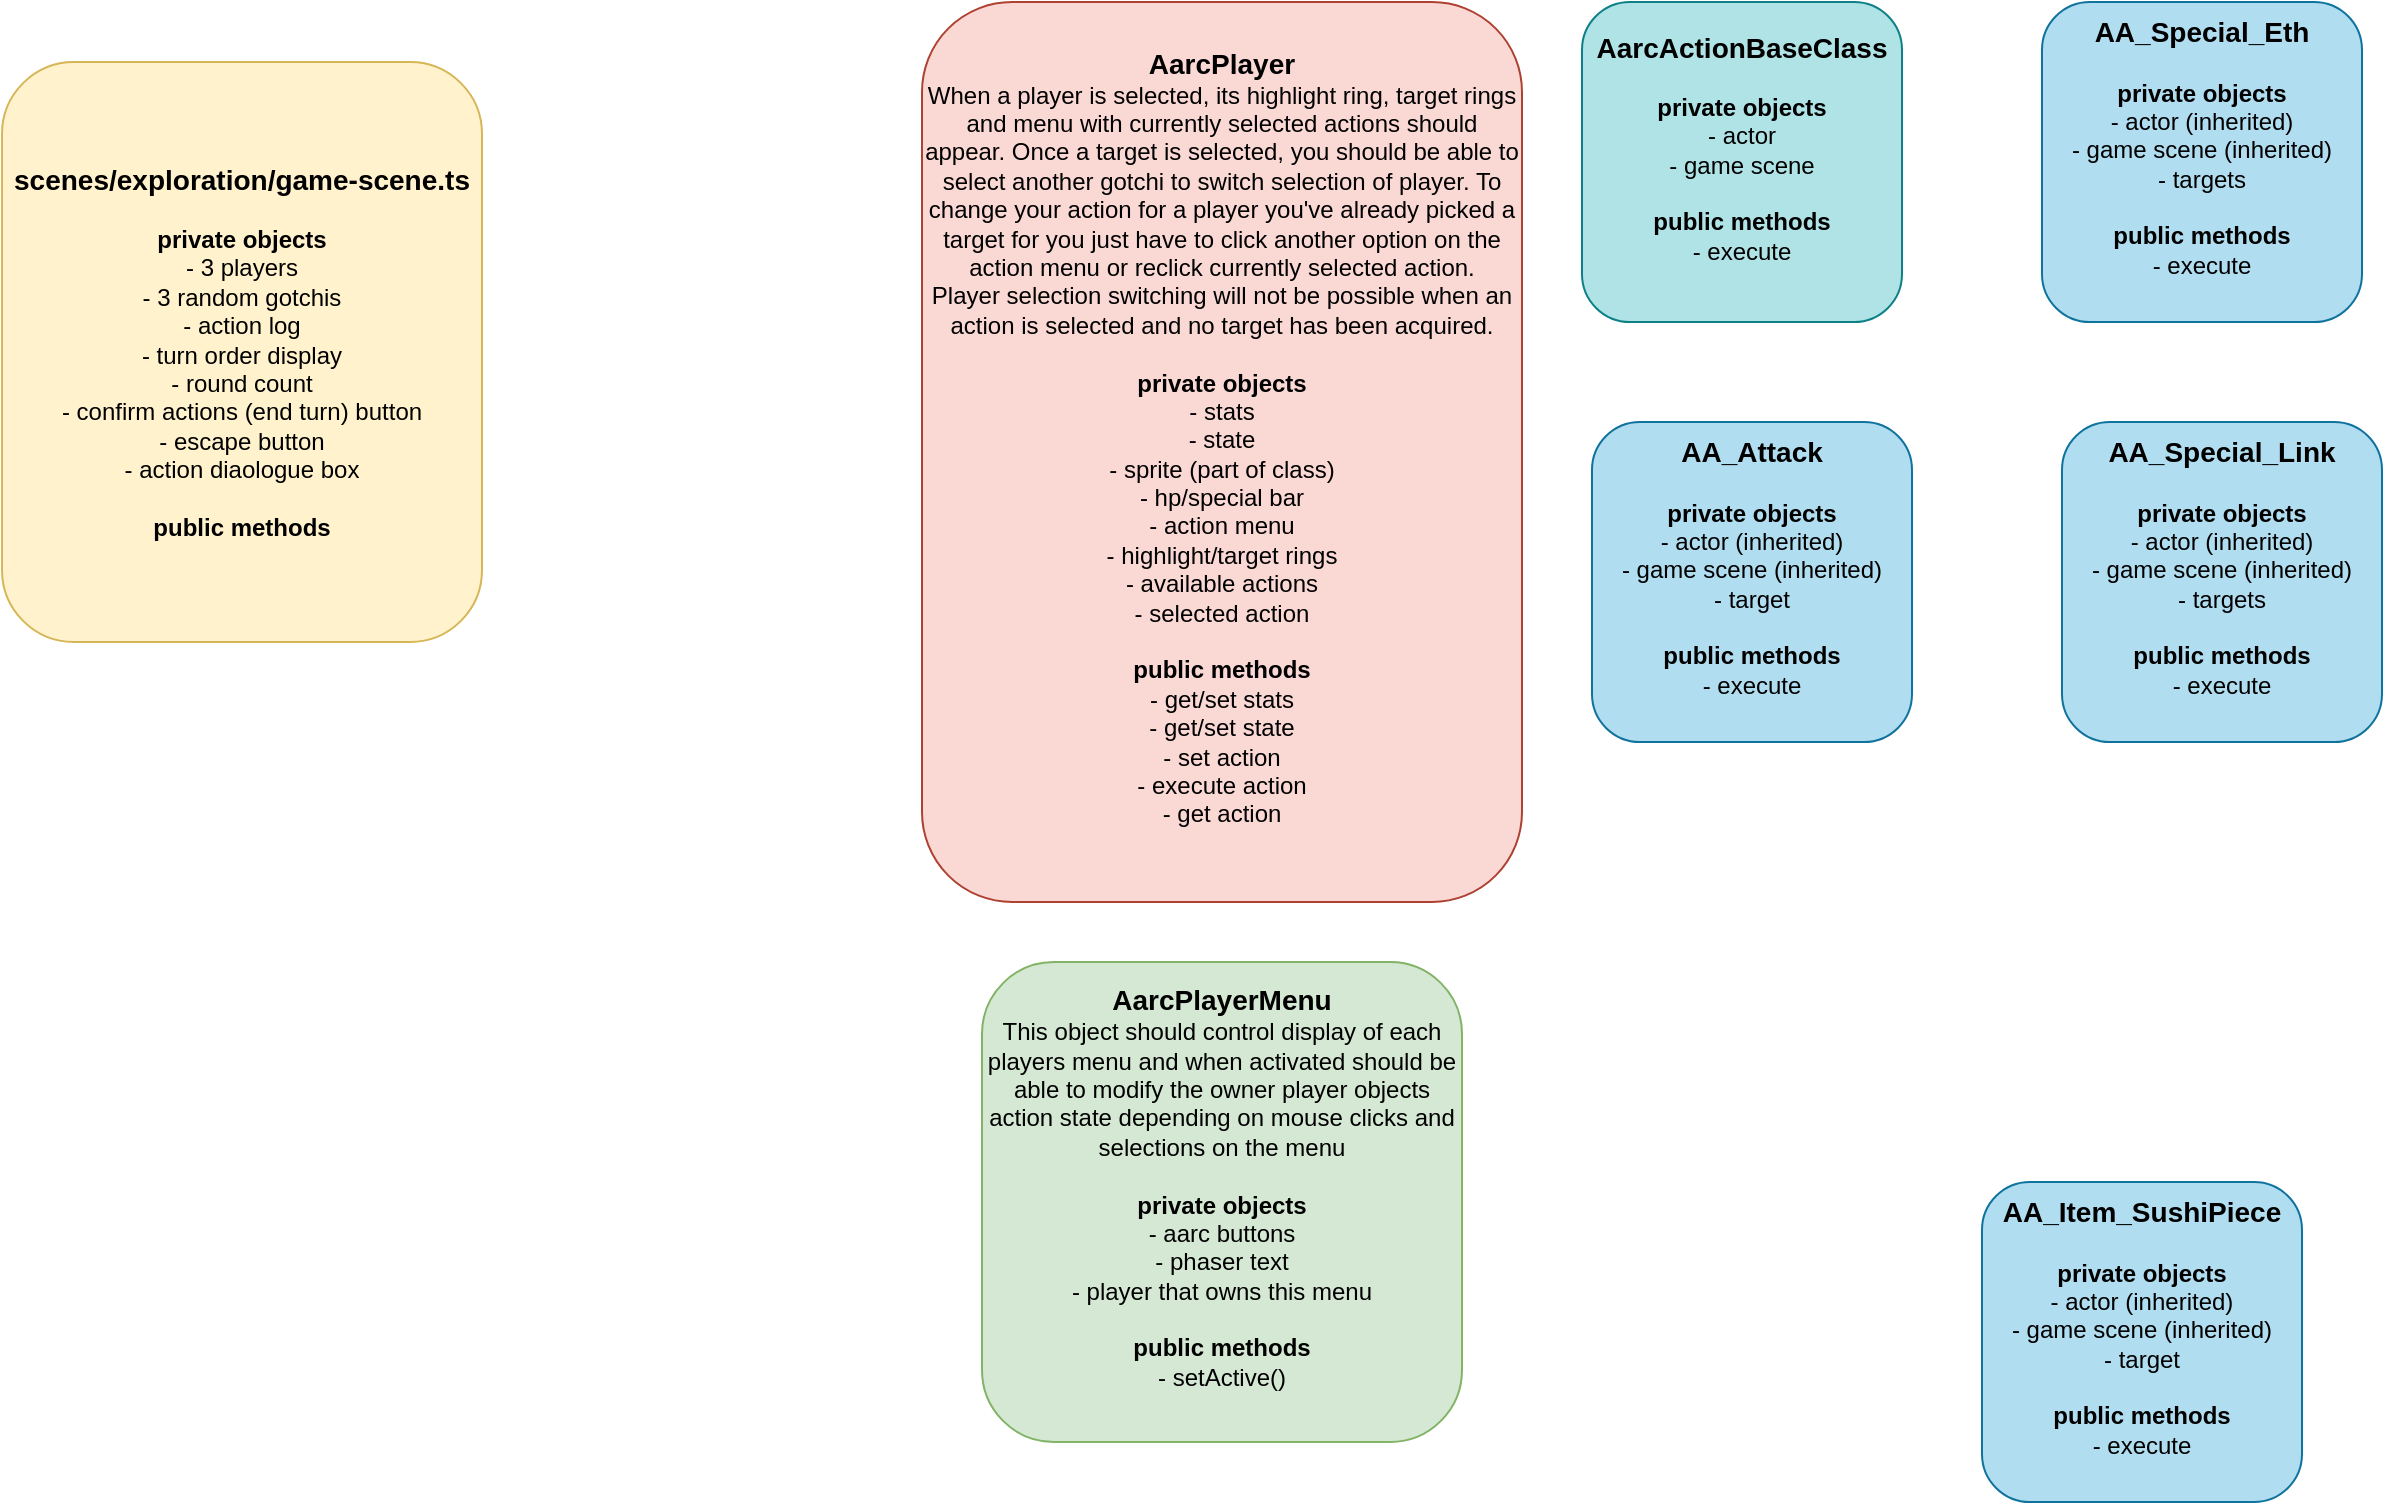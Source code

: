 <mxfile version="14.9.0" type="device"><diagram id="H75WZJH3YQagvqhokLnF" name="Page-1"><mxGraphModel dx="2554" dy="1872" grid="1" gridSize="10" guides="1" tooltips="1" connect="1" arrows="1" fold="1" page="1" pageScale="1" pageWidth="850" pageHeight="1100" math="0" shadow="0"><root><mxCell id="0"/><mxCell id="1" parent="0"/><mxCell id="vptMr2-FY-QfI8sm-NQf-3" value="&lt;b&gt;&lt;font style=&quot;font-size: 14px&quot;&gt;scenes/exploration/game-scene.ts&lt;/font&gt;&lt;/b&gt;&lt;br&gt;&lt;br&gt;&lt;b&gt;private objects&lt;/b&gt;&lt;br&gt;- 3 players&lt;br&gt;- 3 random gotchis&lt;br&gt;- action log&lt;br&gt;- turn order display&lt;br&gt;- round count&lt;br&gt;- confirm actions (end turn) button&lt;br&gt;- escape button&lt;br&gt;- action diaologue box&lt;br&gt;&lt;br&gt;&lt;b&gt;public methods&lt;/b&gt;" style="rounded=1;whiteSpace=wrap;html=1;fillColor=#fff2cc;strokeColor=#d6b656;" parent="1" vertex="1"><mxGeometry x="-370" y="-180" width="240" height="290" as="geometry"/></mxCell><mxCell id="vptMr2-FY-QfI8sm-NQf-6" value="&lt;span&gt;&lt;b&gt;&lt;font style=&quot;font-size: 14px&quot;&gt;AarcPlayer&lt;/font&gt;&lt;/b&gt;&lt;/span&gt;&lt;br&gt;When a player is selected, its highlight ring, target rings and menu with currently selected actions should appear. Once a target is selected, you should be able to select another gotchi to switch selection of player. To change your action for a player you've already picked a target for you just have to click another option on the action menu or reclick currently selected action.&lt;br&gt;Player selection switching will not be possible when an action is selected and no target has been acquired.&lt;br&gt;&lt;br&gt;&lt;span&gt;&lt;b&gt;private objects&lt;/b&gt;&lt;/span&gt;&lt;br&gt;&lt;span&gt;- stats&lt;/span&gt;&lt;br&gt;&lt;span&gt;- state&lt;br&gt;&lt;/span&gt;- sprite (part of class)&lt;br&gt;- hp/special bar&lt;br&gt;- action menu&lt;br&gt;- highlight/target rings&lt;br&gt;- available actions&lt;br&gt;- selected action&lt;br&gt;&lt;br&gt;&lt;span&gt;&lt;b&gt;public methods&lt;/b&gt;&lt;br&gt;- get/set stats&lt;br&gt;- get/set state&lt;br&gt;- set action&lt;br&gt;- execute action&lt;br&gt;- get action&lt;br&gt;&lt;br&gt;&lt;/span&gt;" style="rounded=1;whiteSpace=wrap;html=1;fillColor=#fad9d5;strokeColor=#ae4132;" parent="1" vertex="1"><mxGeometry x="90" y="-210" width="300" height="450" as="geometry"/></mxCell><mxCell id="vptMr2-FY-QfI8sm-NQf-7" value="&lt;span&gt;&lt;b&gt;&lt;font style=&quot;font-size: 14px&quot;&gt;AarcActionBaseClass&lt;/font&gt;&lt;/b&gt;&lt;/span&gt;&lt;br&gt;&lt;br&gt;&lt;span&gt;&lt;b&gt;private objects&lt;/b&gt;&lt;/span&gt;&lt;br&gt;&lt;span&gt;- actor&lt;br&gt;&lt;/span&gt;- game scene&lt;br&gt;&lt;br&gt;&lt;span&gt;&lt;b&gt;public methods&lt;/b&gt;&lt;br&gt;- execute&lt;br&gt;&lt;br&gt;&lt;/span&gt;" style="rounded=1;whiteSpace=wrap;html=1;fillColor=#b0e3e6;strokeColor=#0e8088;" parent="1" vertex="1"><mxGeometry x="420" y="-210" width="160" height="160" as="geometry"/></mxCell><mxCell id="vptMr2-FY-QfI8sm-NQf-8" value="&lt;b&gt;&lt;font style=&quot;font-size: 14px&quot;&gt;AA_Attack&lt;/font&gt;&lt;/b&gt;&lt;br&gt;&lt;br&gt;&lt;span&gt;&lt;b&gt;private objects&lt;/b&gt;&lt;/span&gt;&lt;br&gt;&lt;span&gt;- actor (inherited)&lt;br&gt;&lt;/span&gt;- game scene (inherited)&lt;br&gt;- target&lt;br&gt;&lt;br&gt;&lt;span&gt;&lt;b&gt;public methods&lt;/b&gt;&lt;br&gt;- execute&lt;br&gt;&lt;br&gt;&lt;/span&gt;" style="rounded=1;whiteSpace=wrap;html=1;fillColor=#b1ddf0;strokeColor=#10739e;" parent="1" vertex="1"><mxGeometry x="425" width="160" height="160" as="geometry"/></mxCell><mxCell id="vptMr2-FY-QfI8sm-NQf-9" value="&lt;b&gt;&lt;font style=&quot;font-size: 14px&quot;&gt;AA_Special_Eth&lt;/font&gt;&lt;/b&gt;&lt;br&gt;&lt;br&gt;&lt;span&gt;&lt;b&gt;private objects&lt;/b&gt;&lt;/span&gt;&lt;br&gt;&lt;span&gt;- actor (inherited)&lt;br&gt;&lt;/span&gt;- game scene (inherited)&lt;br&gt;- targets&lt;br&gt;&lt;br&gt;&lt;span&gt;&lt;b&gt;public methods&lt;/b&gt;&lt;br&gt;- execute&lt;br&gt;&lt;br&gt;&lt;/span&gt;" style="rounded=1;whiteSpace=wrap;html=1;fillColor=#b1ddf0;strokeColor=#10739e;" parent="1" vertex="1"><mxGeometry x="650" y="-210" width="160" height="160" as="geometry"/></mxCell><mxCell id="vptMr2-FY-QfI8sm-NQf-10" value="&lt;b&gt;&lt;font style=&quot;font-size: 14px&quot;&gt;AA_Special_Link&lt;/font&gt;&lt;br&gt;&lt;/b&gt;&lt;span&gt;&lt;b&gt;&lt;br&gt;private objects&lt;/b&gt;&lt;/span&gt;&lt;br&gt;&lt;span&gt;- actor (inherited)&lt;br&gt;&lt;/span&gt;- game scene (inherited)&lt;br&gt;- targets&lt;br&gt;&lt;br&gt;&lt;span&gt;&lt;b&gt;public methods&lt;/b&gt;&lt;br&gt;- execute&lt;br&gt;&lt;br&gt;&lt;/span&gt;" style="rounded=1;whiteSpace=wrap;html=1;fillColor=#b1ddf0;strokeColor=#10739e;" parent="1" vertex="1"><mxGeometry x="660" width="160" height="160" as="geometry"/></mxCell><mxCell id="vptMr2-FY-QfI8sm-NQf-11" value="&lt;b&gt;&lt;font style=&quot;font-size: 14px&quot;&gt;AA_Item_SushiPiece&lt;/font&gt;&lt;/b&gt;&lt;br&gt;&lt;br&gt;&lt;span&gt;&lt;b&gt;private objects&lt;/b&gt;&lt;/span&gt;&lt;br&gt;&lt;span&gt;- actor (inherited)&lt;br&gt;&lt;/span&gt;- game scene (inherited)&lt;br&gt;- target&lt;br&gt;&lt;br&gt;&lt;span&gt;&lt;b&gt;public methods&lt;/b&gt;&lt;br&gt;- execute&lt;br&gt;&lt;br&gt;&lt;/span&gt;" style="rounded=1;whiteSpace=wrap;html=1;fillColor=#b1ddf0;strokeColor=#10739e;" parent="1" vertex="1"><mxGeometry x="620" y="380" width="160" height="160" as="geometry"/></mxCell><mxCell id="vptMr2-FY-QfI8sm-NQf-13" value="&lt;span style=&quot;font-size: 14px&quot;&gt;&lt;b&gt;AarcPlayerMenu&lt;/b&gt;&lt;/span&gt;&lt;br&gt;This object should control display of each players menu and when activated should be able to modify the owner player objects action state depending on mouse clicks and selections on the menu&lt;br&gt;&lt;br&gt;&lt;span&gt;&lt;b&gt;private objects&lt;/b&gt;&lt;/span&gt;&lt;br&gt;&lt;span&gt;- aarc buttons&lt;br&gt;&lt;/span&gt;- phaser text&lt;br&gt;- player that owns this menu&lt;br&gt;&lt;br&gt;&lt;span&gt;&lt;b&gt;public methods&lt;/b&gt;&lt;br&gt;- setActive()&lt;br&gt;&lt;br&gt;&lt;/span&gt;" style="rounded=1;whiteSpace=wrap;html=1;fillColor=#d5e8d4;strokeColor=#82b366;" parent="1" vertex="1"><mxGeometry x="120" y="270" width="240" height="240" as="geometry"/></mxCell></root></mxGraphModel></diagram></mxfile>
